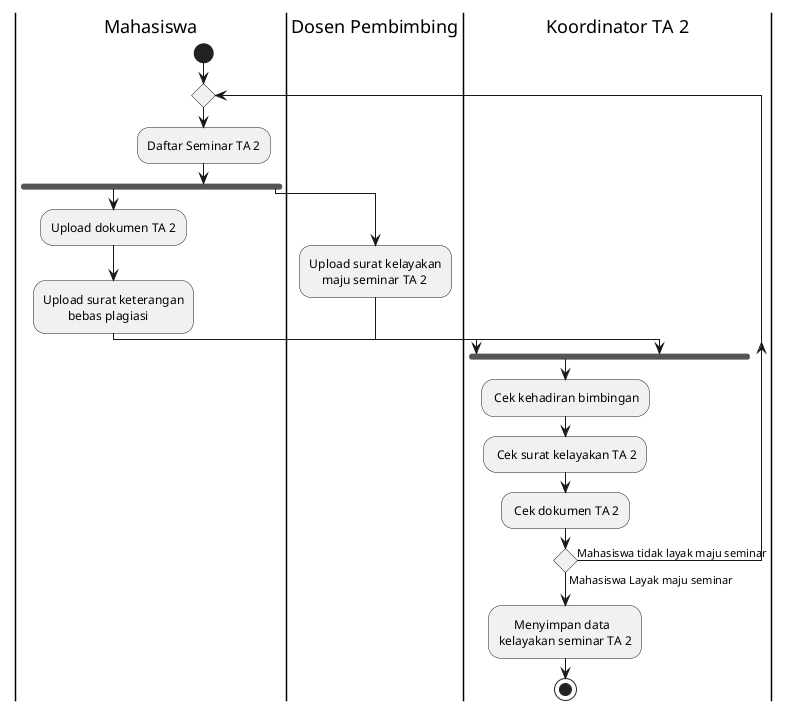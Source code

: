 @startuml
|Mahasiswa|
start
repeat
:Daftar Seminar TA 2;
fork
|Mahasiswa|
:Upload dokumen TA 2;
:Upload surat keterangan
        bebas plagiasi;
fork again
|Dosen Pembimbing|
:Upload surat kelayakan
    maju seminar TA 2;
|Koordinator TA 2|
end fork
: Cek kehadiran bimbingan;
: Cek surat kelayakan TA 2;
: Cek dokumen TA 2;
repeat while () is (Mahasiswa tidak layak maju seminar) not (Mahasiswa Layak maju seminar)
  :     Menyimpan data
  kelayakan seminar TA 2;
  stop
@enduml
